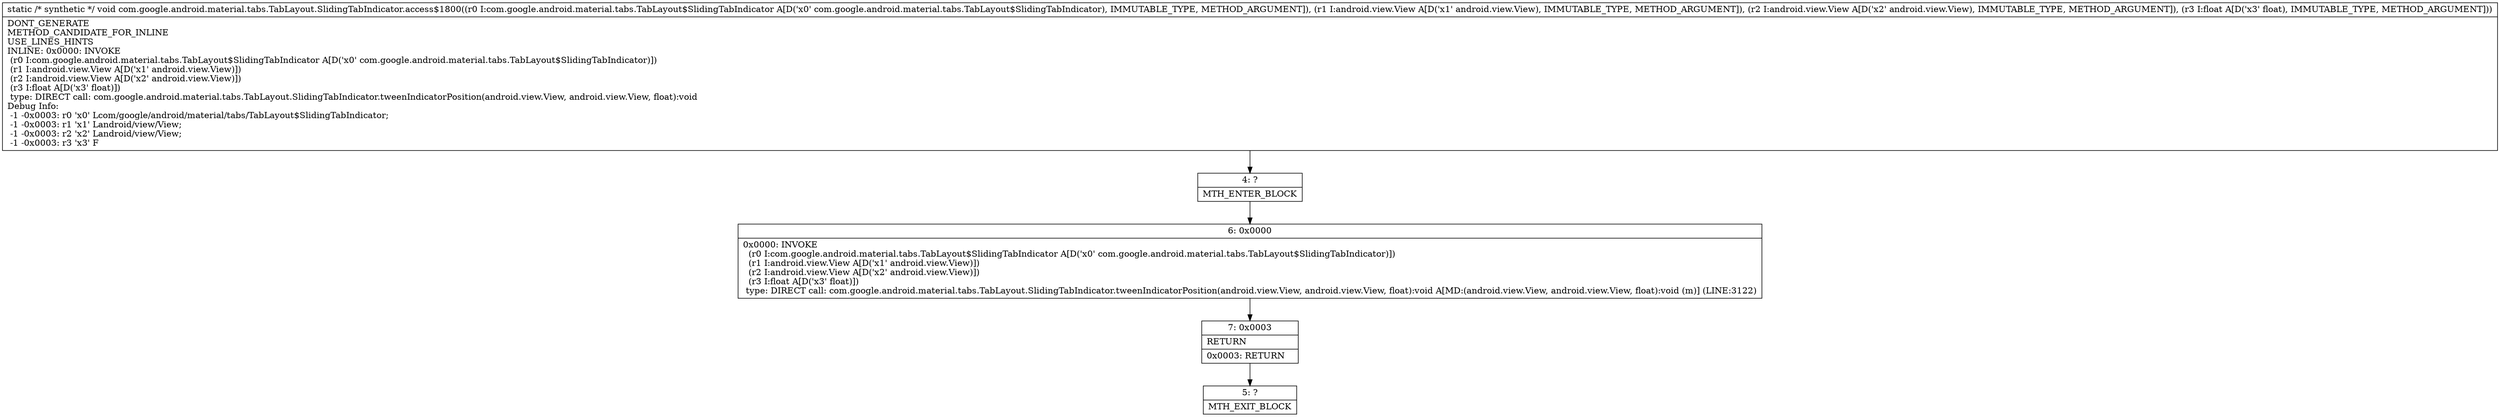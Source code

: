 digraph "CFG forcom.google.android.material.tabs.TabLayout.SlidingTabIndicator.access$1800(Lcom\/google\/android\/material\/tabs\/TabLayout$SlidingTabIndicator;Landroid\/view\/View;Landroid\/view\/View;F)V" {
Node_4 [shape=record,label="{4\:\ ?|MTH_ENTER_BLOCK\l}"];
Node_6 [shape=record,label="{6\:\ 0x0000|0x0000: INVOKE  \l  (r0 I:com.google.android.material.tabs.TabLayout$SlidingTabIndicator A[D('x0' com.google.android.material.tabs.TabLayout$SlidingTabIndicator)])\l  (r1 I:android.view.View A[D('x1' android.view.View)])\l  (r2 I:android.view.View A[D('x2' android.view.View)])\l  (r3 I:float A[D('x3' float)])\l type: DIRECT call: com.google.android.material.tabs.TabLayout.SlidingTabIndicator.tweenIndicatorPosition(android.view.View, android.view.View, float):void A[MD:(android.view.View, android.view.View, float):void (m)] (LINE:3122)\l}"];
Node_7 [shape=record,label="{7\:\ 0x0003|RETURN\l|0x0003: RETURN   \l}"];
Node_5 [shape=record,label="{5\:\ ?|MTH_EXIT_BLOCK\l}"];
MethodNode[shape=record,label="{static \/* synthetic *\/ void com.google.android.material.tabs.TabLayout.SlidingTabIndicator.access$1800((r0 I:com.google.android.material.tabs.TabLayout$SlidingTabIndicator A[D('x0' com.google.android.material.tabs.TabLayout$SlidingTabIndicator), IMMUTABLE_TYPE, METHOD_ARGUMENT]), (r1 I:android.view.View A[D('x1' android.view.View), IMMUTABLE_TYPE, METHOD_ARGUMENT]), (r2 I:android.view.View A[D('x2' android.view.View), IMMUTABLE_TYPE, METHOD_ARGUMENT]), (r3 I:float A[D('x3' float), IMMUTABLE_TYPE, METHOD_ARGUMENT]))  | DONT_GENERATE\lMETHOD_CANDIDATE_FOR_INLINE\lUSE_LINES_HINTS\lINLINE: 0x0000: INVOKE  \l  (r0 I:com.google.android.material.tabs.TabLayout$SlidingTabIndicator A[D('x0' com.google.android.material.tabs.TabLayout$SlidingTabIndicator)])\l  (r1 I:android.view.View A[D('x1' android.view.View)])\l  (r2 I:android.view.View A[D('x2' android.view.View)])\l  (r3 I:float A[D('x3' float)])\l type: DIRECT call: com.google.android.material.tabs.TabLayout.SlidingTabIndicator.tweenIndicatorPosition(android.view.View, android.view.View, float):void\lDebug Info:\l  \-1 \-0x0003: r0 'x0' Lcom\/google\/android\/material\/tabs\/TabLayout$SlidingTabIndicator;\l  \-1 \-0x0003: r1 'x1' Landroid\/view\/View;\l  \-1 \-0x0003: r2 'x2' Landroid\/view\/View;\l  \-1 \-0x0003: r3 'x3' F\l}"];
MethodNode -> Node_4;Node_4 -> Node_6;
Node_6 -> Node_7;
Node_7 -> Node_5;
}

